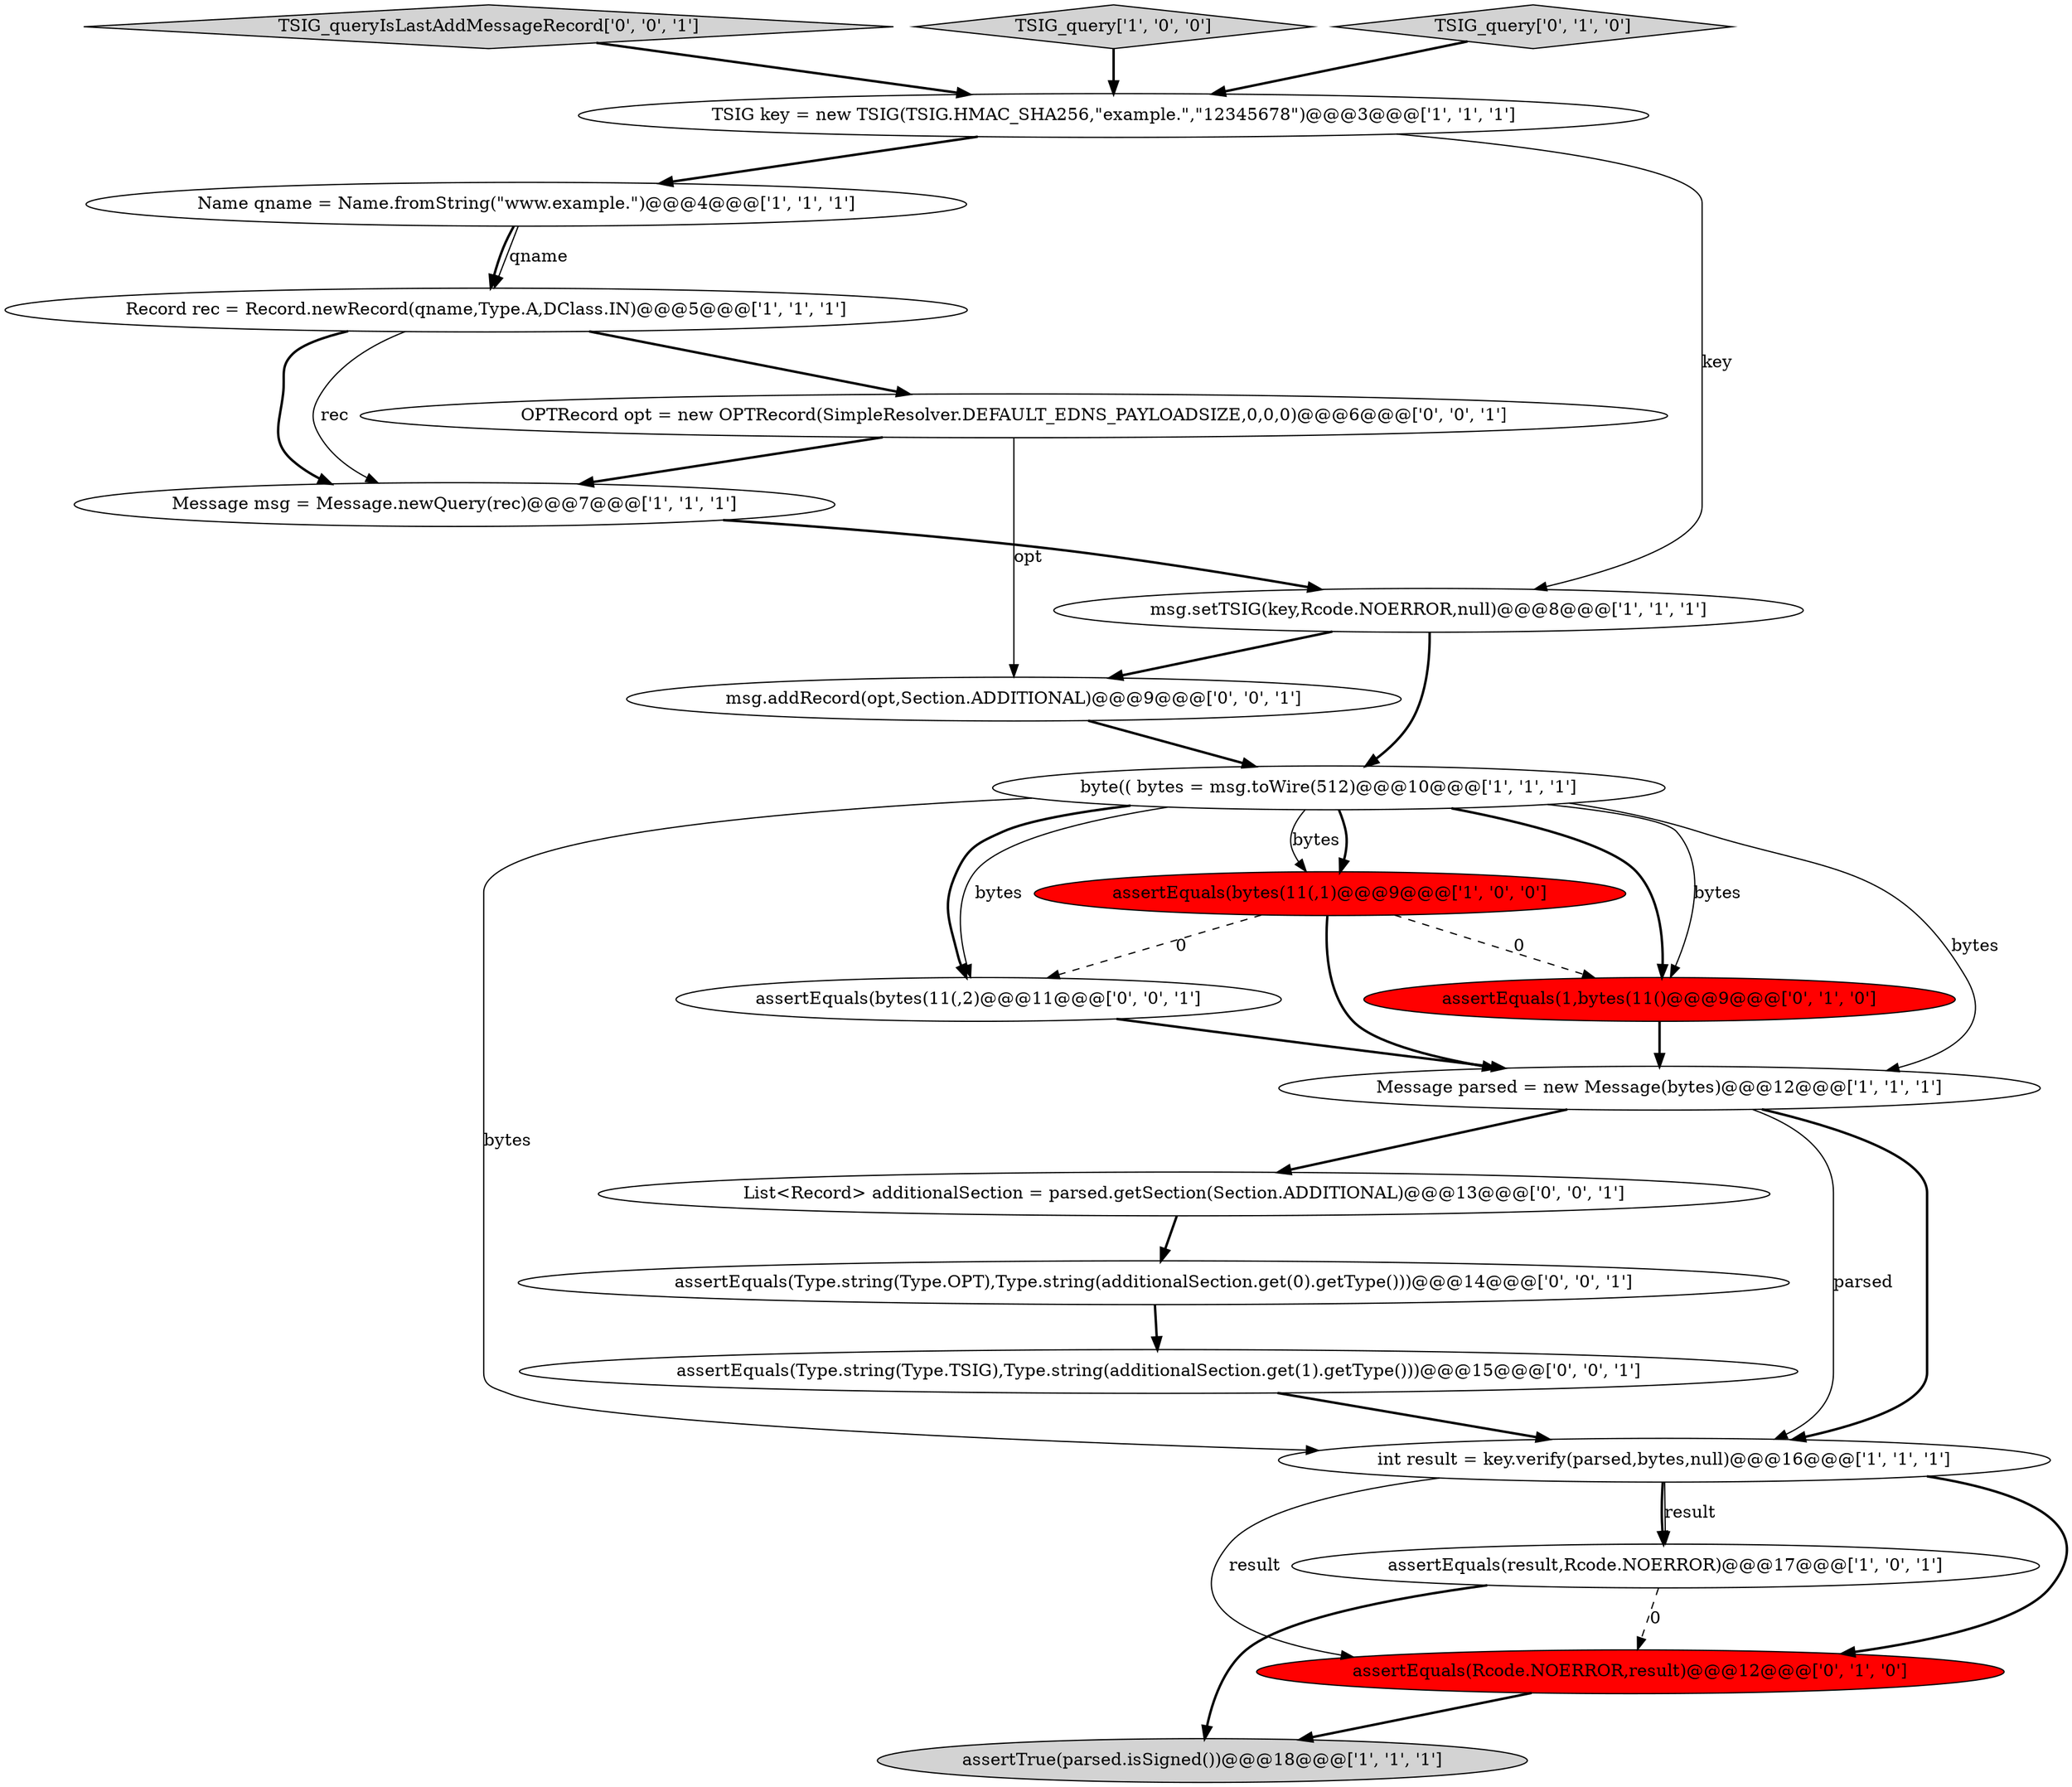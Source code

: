 digraph {
10 [style = filled, label = "assertEquals(bytes(11(,1)@@@9@@@['1', '0', '0']", fillcolor = red, shape = ellipse image = "AAA1AAABBB1BBB"];
3 [style = filled, label = "Name qname = Name.fromString(\"www.example.\")@@@4@@@['1', '1', '1']", fillcolor = white, shape = ellipse image = "AAA0AAABBB1BBB"];
21 [style = filled, label = "List<Record> additionalSection = parsed.getSection(Section.ADDITIONAL)@@@13@@@['0', '0', '1']", fillcolor = white, shape = ellipse image = "AAA0AAABBB3BBB"];
8 [style = filled, label = "assertEquals(result,Rcode.NOERROR)@@@17@@@['1', '0', '1']", fillcolor = white, shape = ellipse image = "AAA0AAABBB1BBB"];
20 [style = filled, label = "TSIG_queryIsLastAddMessageRecord['0', '0', '1']", fillcolor = lightgray, shape = diamond image = "AAA0AAABBB3BBB"];
16 [style = filled, label = "assertEquals(Type.string(Type.OPT),Type.string(additionalSection.get(0).getType()))@@@14@@@['0', '0', '1']", fillcolor = white, shape = ellipse image = "AAA0AAABBB3BBB"];
14 [style = filled, label = "assertEquals(1,bytes(11()@@@9@@@['0', '1', '0']", fillcolor = red, shape = ellipse image = "AAA1AAABBB2BBB"];
7 [style = filled, label = "byte(( bytes = msg.toWire(512)@@@10@@@['1', '1', '1']", fillcolor = white, shape = ellipse image = "AAA0AAABBB1BBB"];
0 [style = filled, label = "TSIG key = new TSIG(TSIG.HMAC_SHA256,\"example.\",\"12345678\")@@@3@@@['1', '1', '1']", fillcolor = white, shape = ellipse image = "AAA0AAABBB1BBB"];
2 [style = filled, label = "TSIG_query['1', '0', '0']", fillcolor = lightgray, shape = diamond image = "AAA0AAABBB1BBB"];
15 [style = filled, label = "msg.addRecord(opt,Section.ADDITIONAL)@@@9@@@['0', '0', '1']", fillcolor = white, shape = ellipse image = "AAA0AAABBB3BBB"];
17 [style = filled, label = "assertEquals(Type.string(Type.TSIG),Type.string(additionalSection.get(1).getType()))@@@15@@@['0', '0', '1']", fillcolor = white, shape = ellipse image = "AAA0AAABBB3BBB"];
5 [style = filled, label = "msg.setTSIG(key,Rcode.NOERROR,null)@@@8@@@['1', '1', '1']", fillcolor = white, shape = ellipse image = "AAA0AAABBB1BBB"];
6 [style = filled, label = "Message msg = Message.newQuery(rec)@@@7@@@['1', '1', '1']", fillcolor = white, shape = ellipse image = "AAA0AAABBB1BBB"];
9 [style = filled, label = "assertTrue(parsed.isSigned())@@@18@@@['1', '1', '1']", fillcolor = lightgray, shape = ellipse image = "AAA0AAABBB1BBB"];
13 [style = filled, label = "TSIG_query['0', '1', '0']", fillcolor = lightgray, shape = diamond image = "AAA0AAABBB2BBB"];
4 [style = filled, label = "Record rec = Record.newRecord(qname,Type.A,DClass.IN)@@@5@@@['1', '1', '1']", fillcolor = white, shape = ellipse image = "AAA0AAABBB1BBB"];
19 [style = filled, label = "OPTRecord opt = new OPTRecord(SimpleResolver.DEFAULT_EDNS_PAYLOADSIZE,0,0,0)@@@6@@@['0', '0', '1']", fillcolor = white, shape = ellipse image = "AAA0AAABBB3BBB"];
12 [style = filled, label = "assertEquals(Rcode.NOERROR,result)@@@12@@@['0', '1', '0']", fillcolor = red, shape = ellipse image = "AAA1AAABBB2BBB"];
1 [style = filled, label = "Message parsed = new Message(bytes)@@@12@@@['1', '1', '1']", fillcolor = white, shape = ellipse image = "AAA0AAABBB1BBB"];
18 [style = filled, label = "assertEquals(bytes(11(,2)@@@11@@@['0', '0', '1']", fillcolor = white, shape = ellipse image = "AAA0AAABBB3BBB"];
11 [style = filled, label = "int result = key.verify(parsed,bytes,null)@@@16@@@['1', '1', '1']", fillcolor = white, shape = ellipse image = "AAA0AAABBB1BBB"];
0->3 [style = bold, label=""];
7->1 [style = solid, label="bytes"];
15->7 [style = bold, label=""];
11->8 [style = solid, label="result"];
4->6 [style = bold, label=""];
7->10 [style = bold, label=""];
7->14 [style = solid, label="bytes"];
20->0 [style = bold, label=""];
4->19 [style = bold, label=""];
19->15 [style = solid, label="opt"];
5->15 [style = bold, label=""];
7->10 [style = solid, label="bytes"];
8->12 [style = dashed, label="0"];
11->12 [style = bold, label=""];
16->17 [style = bold, label=""];
12->9 [style = bold, label=""];
19->6 [style = bold, label=""];
3->4 [style = bold, label=""];
1->11 [style = solid, label="parsed"];
14->1 [style = bold, label=""];
1->11 [style = bold, label=""];
7->14 [style = bold, label=""];
3->4 [style = solid, label="qname"];
6->5 [style = bold, label=""];
2->0 [style = bold, label=""];
11->12 [style = solid, label="result"];
7->18 [style = solid, label="bytes"];
18->1 [style = bold, label=""];
4->6 [style = solid, label="rec"];
1->21 [style = bold, label=""];
0->5 [style = solid, label="key"];
8->9 [style = bold, label=""];
7->11 [style = solid, label="bytes"];
7->18 [style = bold, label=""];
21->16 [style = bold, label=""];
5->7 [style = bold, label=""];
11->8 [style = bold, label=""];
10->1 [style = bold, label=""];
10->14 [style = dashed, label="0"];
10->18 [style = dashed, label="0"];
13->0 [style = bold, label=""];
17->11 [style = bold, label=""];
}
